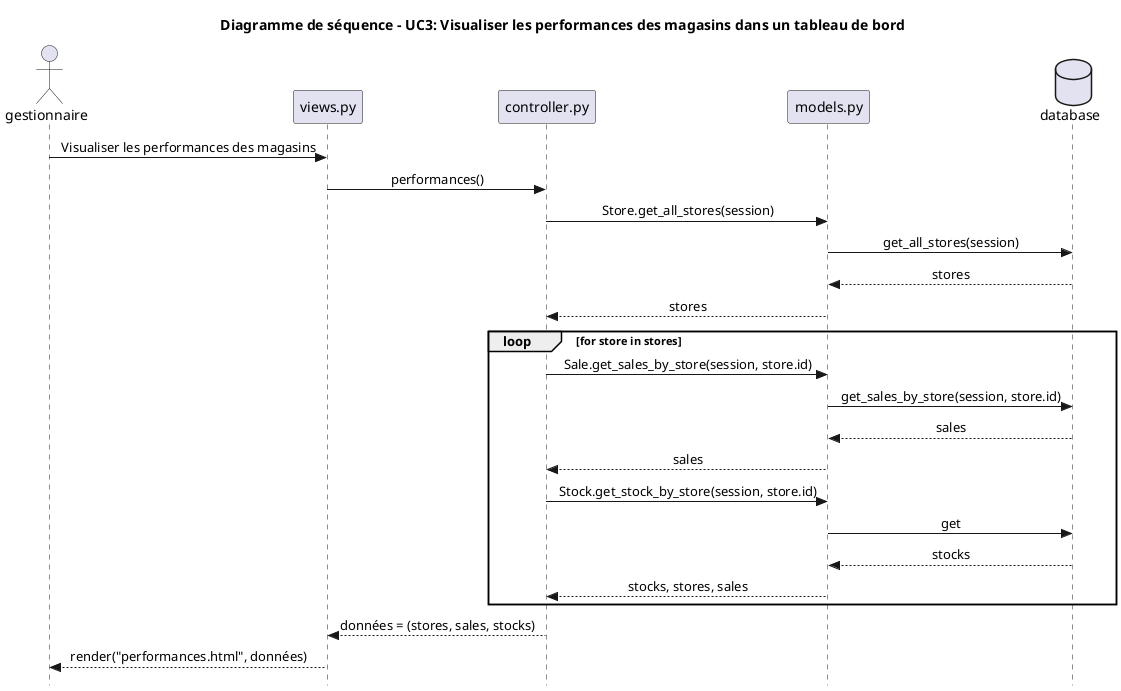 @startuml
skinparam style strictuml
skinparam defaultfontname Verdana
skinparam sequence {
    MessageAlign center
}

title Diagramme de séquence - UC3: Visualiser les performances des magasins dans un tableau de bord

actor gestionnaire as user
participant "views.py" as vue
participant "controller.py" as controller
participant "models.py" as model
database "database" as db

user -> vue : Visualiser les performances des magasins
vue -> controller : performances()
controller -> model : Store.get_all_stores(session)
model -> db : get_all_stores(session)
db --> model : stores
model --> controller : stores

loop for store in stores
    controller -> model : Sale.get_sales_by_store(session, store.id)
    model -> db : get_sales_by_store(session, store.id)
    db --> model : sales
    model --> controller : sales

    controller -> model : Stock.get_stock_by_store(session, store.id)
    model -> db : get
    db --> model : stocks
    model --> controller : stocks, stores, sales
end loop 

controller --> vue : données = (stores, sales, stocks)
vue --> user : render("performances.html", données)
@enduml